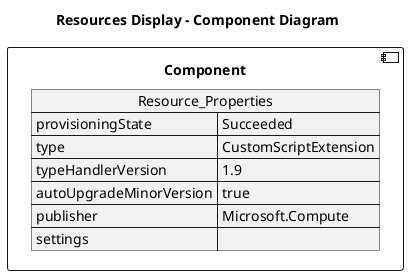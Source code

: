 @startuml

title Resources Display - Component Diagram

component Component {

json  Resource_Properties {
  "provisioningState": "Succeeded",
  "type": "CustomScriptExtension",
  "typeHandlerVersion": "1.9",
  "autoUpgradeMinorVersion": true,
  "publisher": "Microsoft.Compute",
  "settings": {}
}
}
@enduml
